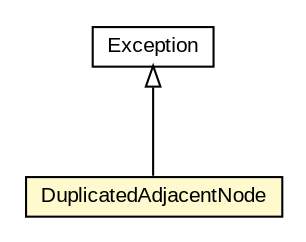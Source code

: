 #!/usr/local/bin/dot
#
# Class diagram 
# Generated by UMLGraph version R5_6-24-gf6e263 (http://www.umlgraph.org/)
#

digraph G {
	edge [fontname="arial",fontsize=10,labelfontname="arial",labelfontsize=10];
	node [fontname="arial",fontsize=10,shape=plaintext];
	nodesep=0.25;
	ranksep=0.5;
	// com.id.droneapi.mock.exception.DuplicatedAdjacentNode
	c1484 [label=<<table title="com.id.droneapi.mock.exception.DuplicatedAdjacentNode" border="0" cellborder="1" cellspacing="0" cellpadding="2" port="p" bgcolor="lemonChiffon" href="./DuplicatedAdjacentNode.html">
		<tr><td><table border="0" cellspacing="0" cellpadding="1">
<tr><td align="center" balign="center"> DuplicatedAdjacentNode </td></tr>
		</table></td></tr>
		</table>>, URL="./DuplicatedAdjacentNode.html", fontname="arial", fontcolor="black", fontsize=10.0];
	//com.id.droneapi.mock.exception.DuplicatedAdjacentNode extends java.lang.Exception
	c1487:p -> c1484:p [dir=back,arrowtail=empty];
	// java.lang.Exception
	c1487 [label=<<table title="java.lang.Exception" border="0" cellborder="1" cellspacing="0" cellpadding="2" port="p" href="http://java.sun.com/j2se/1.4.2/docs/api/java/lang/Exception.html">
		<tr><td><table border="0" cellspacing="0" cellpadding="1">
<tr><td align="center" balign="center"> Exception </td></tr>
		</table></td></tr>
		</table>>, URL="http://java.sun.com/j2se/1.4.2/docs/api/java/lang/Exception.html", fontname="arial", fontcolor="black", fontsize=10.0];
}

